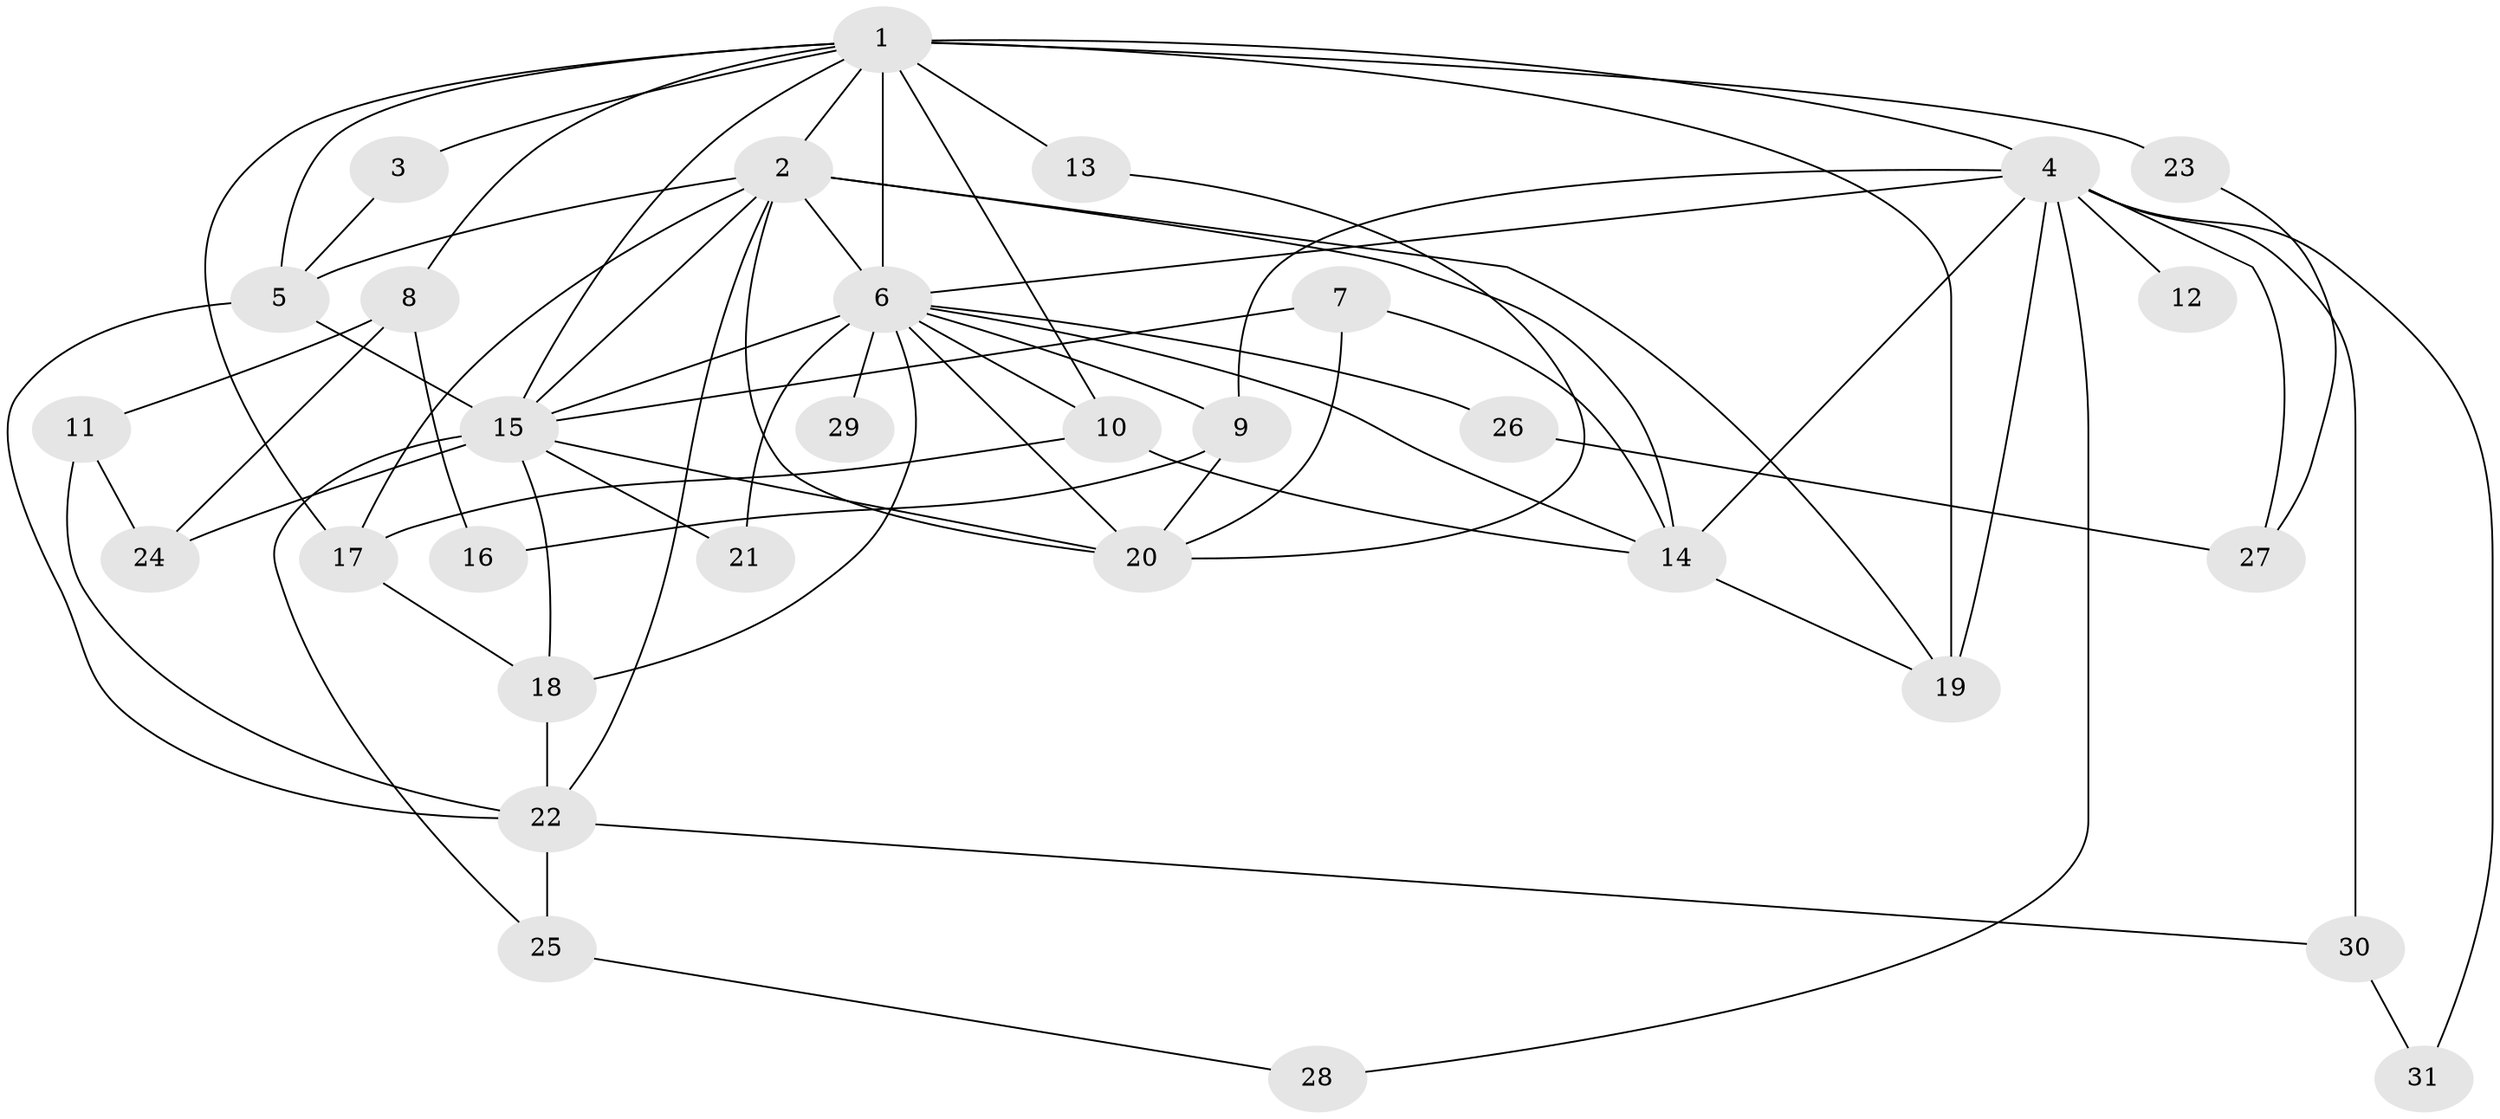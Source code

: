 // original degree distribution, {4: 0.18032786885245902, 3: 0.3114754098360656, 2: 0.16393442622950818, 5: 0.18032786885245902, 8: 0.06557377049180328, 6: 0.09836065573770492}
// Generated by graph-tools (version 1.1) at 2025/36/03/09/25 02:36:01]
// undirected, 31 vertices, 68 edges
graph export_dot {
graph [start="1"]
  node [color=gray90,style=filled];
  1;
  2;
  3;
  4;
  5;
  6;
  7;
  8;
  9;
  10;
  11;
  12;
  13;
  14;
  15;
  16;
  17;
  18;
  19;
  20;
  21;
  22;
  23;
  24;
  25;
  26;
  27;
  28;
  29;
  30;
  31;
  1 -- 2 [weight=2.0];
  1 -- 3 [weight=1.0];
  1 -- 4 [weight=1.0];
  1 -- 5 [weight=3.0];
  1 -- 6 [weight=2.0];
  1 -- 8 [weight=1.0];
  1 -- 10 [weight=1.0];
  1 -- 13 [weight=3.0];
  1 -- 15 [weight=2.0];
  1 -- 17 [weight=1.0];
  1 -- 19 [weight=2.0];
  1 -- 23 [weight=2.0];
  2 -- 5 [weight=1.0];
  2 -- 6 [weight=3.0];
  2 -- 14 [weight=2.0];
  2 -- 15 [weight=3.0];
  2 -- 17 [weight=1.0];
  2 -- 19 [weight=1.0];
  2 -- 20 [weight=1.0];
  2 -- 22 [weight=1.0];
  3 -- 5 [weight=1.0];
  4 -- 6 [weight=2.0];
  4 -- 9 [weight=1.0];
  4 -- 12 [weight=2.0];
  4 -- 14 [weight=2.0];
  4 -- 19 [weight=1.0];
  4 -- 27 [weight=1.0];
  4 -- 28 [weight=1.0];
  4 -- 30 [weight=1.0];
  4 -- 31 [weight=1.0];
  5 -- 15 [weight=2.0];
  5 -- 22 [weight=1.0];
  6 -- 9 [weight=1.0];
  6 -- 10 [weight=1.0];
  6 -- 14 [weight=1.0];
  6 -- 15 [weight=1.0];
  6 -- 18 [weight=1.0];
  6 -- 20 [weight=1.0];
  6 -- 21 [weight=1.0];
  6 -- 26 [weight=1.0];
  6 -- 29 [weight=2.0];
  7 -- 14 [weight=1.0];
  7 -- 15 [weight=1.0];
  7 -- 20 [weight=1.0];
  8 -- 11 [weight=1.0];
  8 -- 16 [weight=1.0];
  8 -- 24 [weight=1.0];
  9 -- 16 [weight=1.0];
  9 -- 20 [weight=1.0];
  10 -- 14 [weight=1.0];
  10 -- 17 [weight=1.0];
  11 -- 22 [weight=1.0];
  11 -- 24 [weight=1.0];
  13 -- 20 [weight=1.0];
  14 -- 19 [weight=1.0];
  15 -- 18 [weight=1.0];
  15 -- 20 [weight=1.0];
  15 -- 21 [weight=1.0];
  15 -- 24 [weight=2.0];
  15 -- 25 [weight=1.0];
  17 -- 18 [weight=1.0];
  18 -- 22 [weight=1.0];
  22 -- 25 [weight=1.0];
  22 -- 30 [weight=1.0];
  23 -- 27 [weight=1.0];
  25 -- 28 [weight=1.0];
  26 -- 27 [weight=1.0];
  30 -- 31 [weight=1.0];
}
